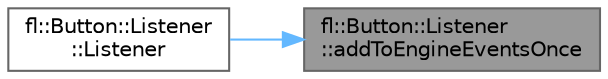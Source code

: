 digraph "fl::Button::Listener::addToEngineEventsOnce"
{
 // INTERACTIVE_SVG=YES
 // LATEX_PDF_SIZE
  bgcolor="transparent";
  edge [fontname=Helvetica,fontsize=10,labelfontname=Helvetica,labelfontsize=10];
  node [fontname=Helvetica,fontsize=10,shape=box,height=0.2,width=0.4];
  rankdir="RL";
  Node1 [id="Node000001",label="fl::Button::Listener\l::addToEngineEventsOnce",height=0.2,width=0.4,color="gray40", fillcolor="grey60", style="filled", fontcolor="black",tooltip=" "];
  Node1 -> Node2 [id="edge1_Node000001_Node000002",dir="back",color="steelblue1",style="solid",tooltip=" "];
  Node2 [id="Node000002",label="fl::Button::Listener\l::Listener",height=0.2,width=0.4,color="grey40", fillcolor="white", style="filled",URL="$da/d31/structfl_1_1_button_1_1_listener_aa6b36d48225cec1974b6b03b16e91dde.html#aa6b36d48225cec1974b6b03b16e91dde",tooltip=" "];
}
